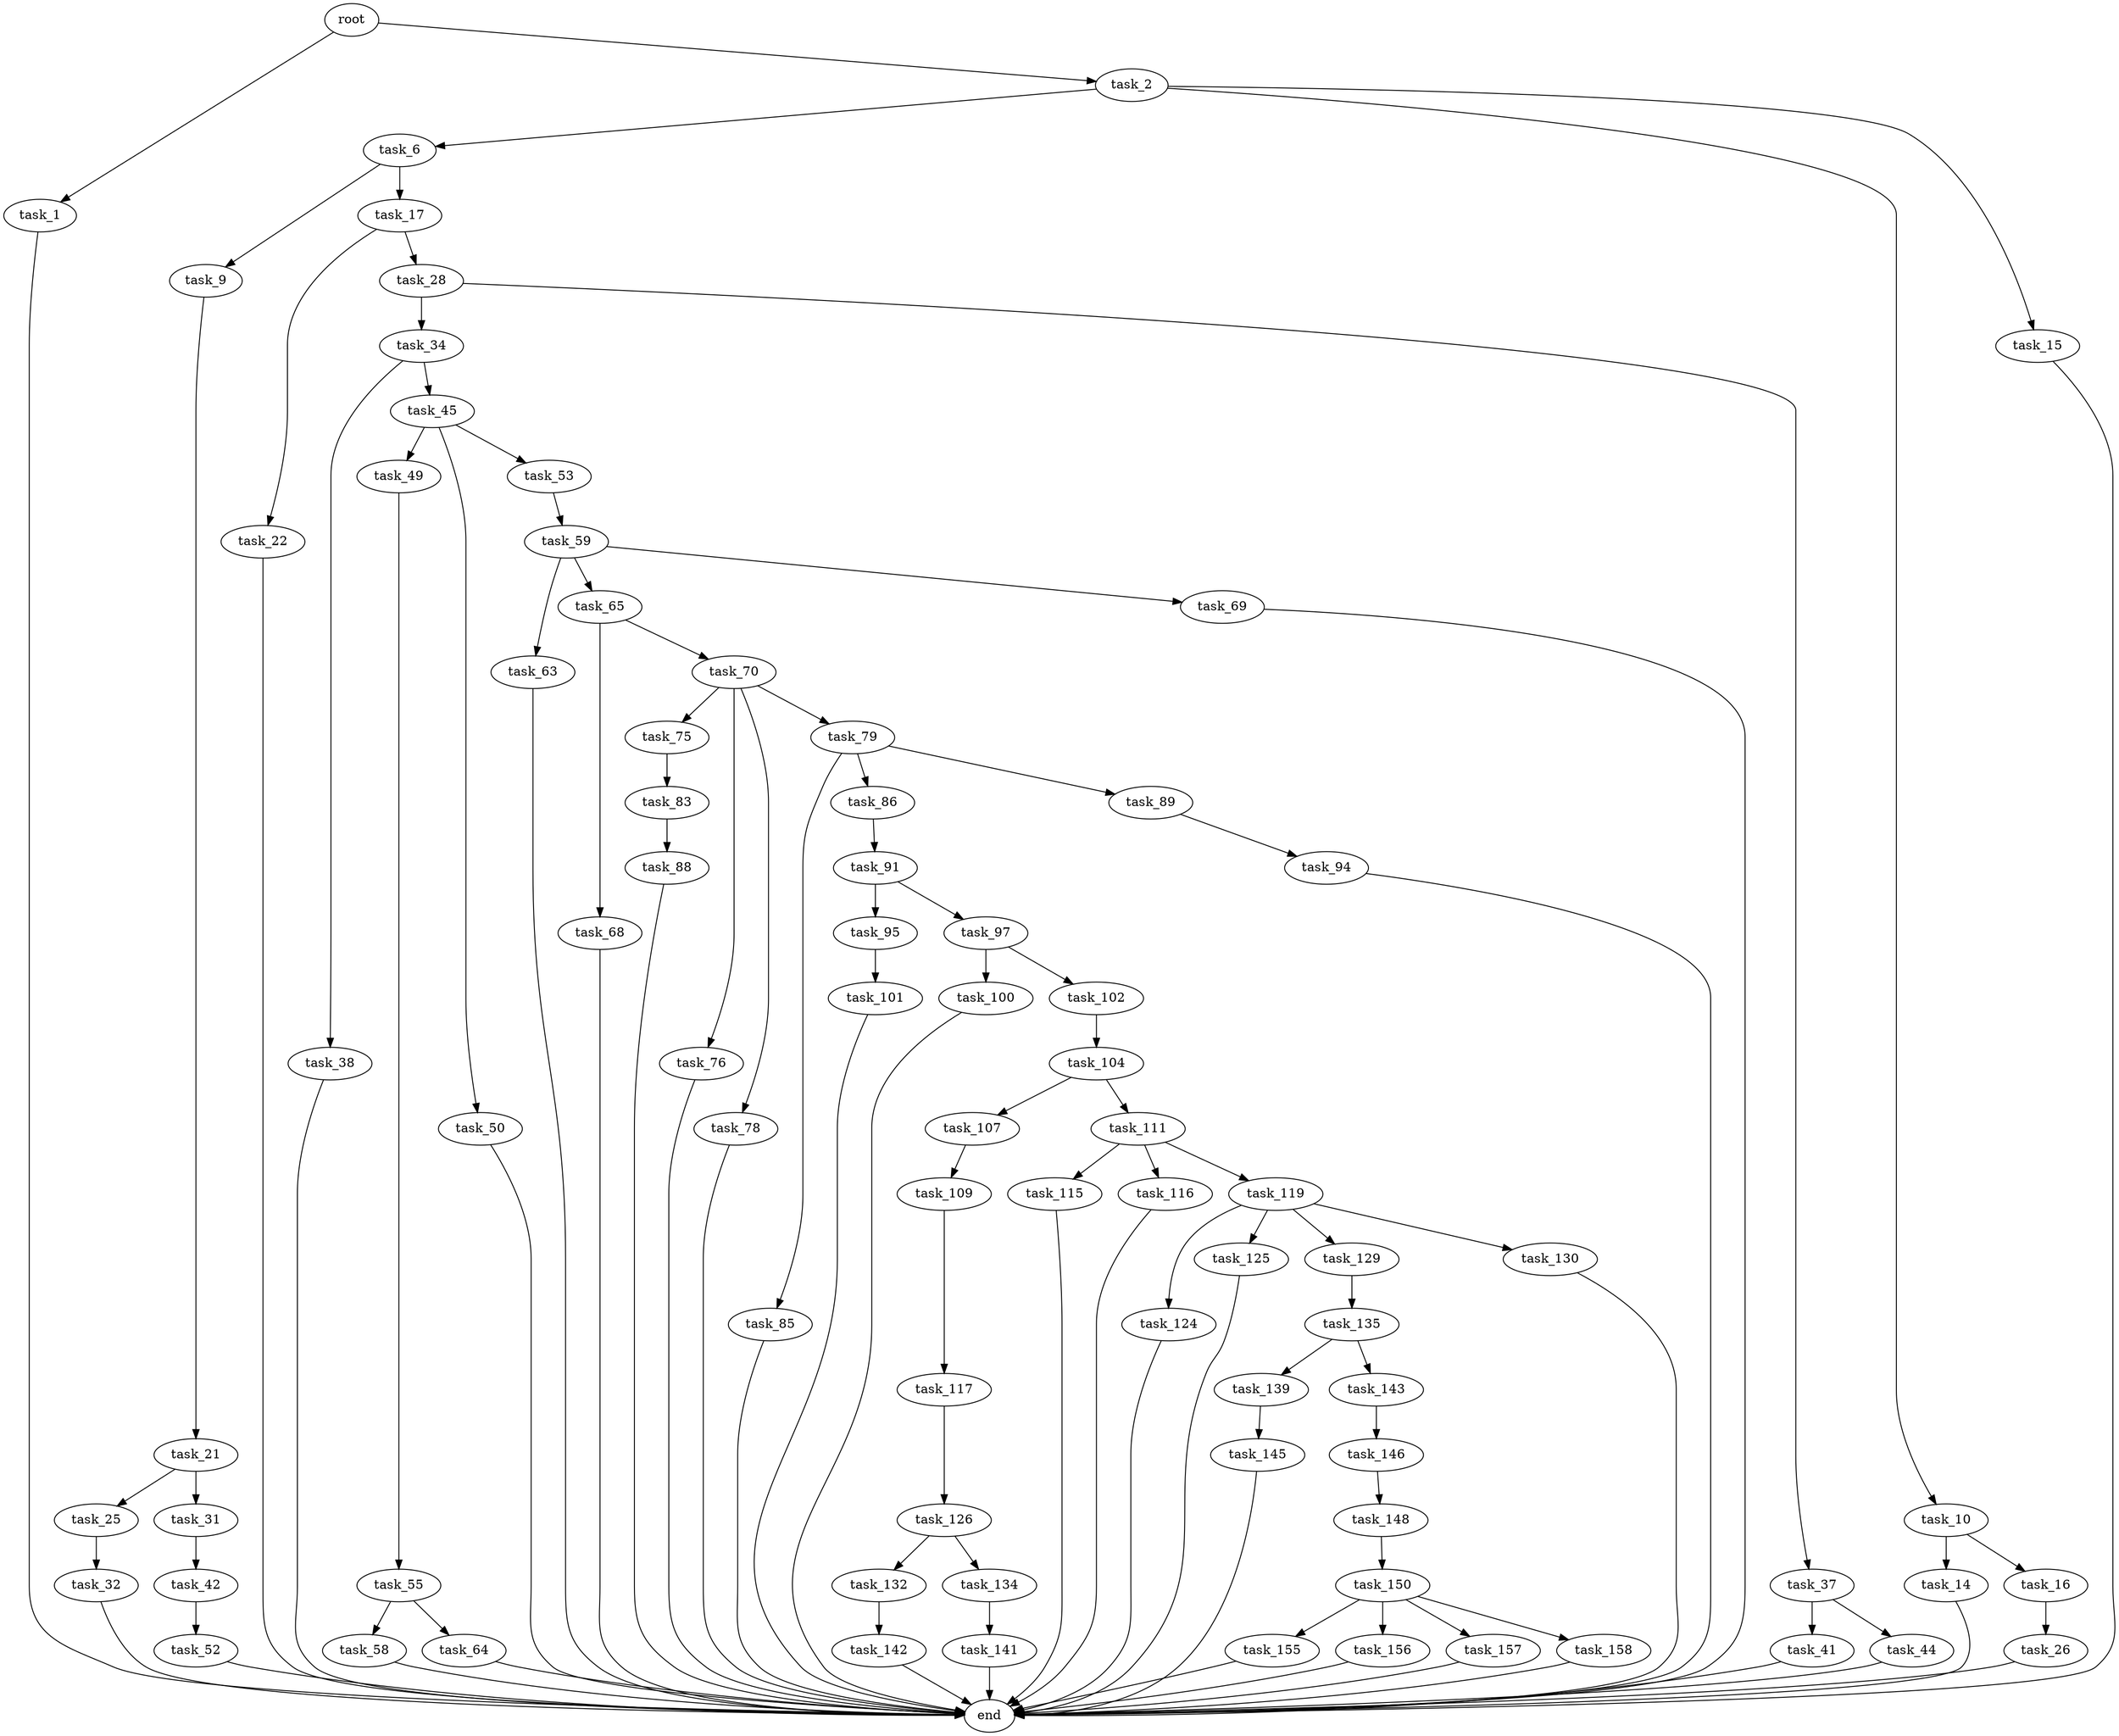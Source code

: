 digraph G {
  root [size="0.000000"];
  task_1 [size="35572317861.000000"];
  task_2 [size="109060685262.000000"];
  task_6 [size="782757789696.000000"];
  task_9 [size="28715820993.000000"];
  task_10 [size="32750759121.000000"];
  task_14 [size="1880653594.000000"];
  task_15 [size="286385268287.000000"];
  task_16 [size="3899863922.000000"];
  task_17 [size="200010637250.000000"];
  task_21 [size="68719476736.000000"];
  task_22 [size="231928233984.000000"];
  task_25 [size="27115650355.000000"];
  task_26 [size="26639996227.000000"];
  task_28 [size="1306487244291.000000"];
  task_31 [size="549755813888.000000"];
  task_32 [size="170939696676.000000"];
  task_34 [size="782757789696.000000"];
  task_37 [size="7491304051.000000"];
  task_38 [size="11053278922.000000"];
  task_41 [size="124604766077.000000"];
  task_42 [size="5609431623.000000"];
  task_44 [size="368293445632.000000"];
  task_45 [size="1856309818.000000"];
  task_49 [size="1152818622.000000"];
  task_50 [size="903744141.000000"];
  task_52 [size="1835850475.000000"];
  task_53 [size="549755813888.000000"];
  task_55 [size="230324246110.000000"];
  task_58 [size="8589934592.000000"];
  task_59 [size="902975183.000000"];
  task_63 [size="2980050197.000000"];
  task_64 [size="40774962079.000000"];
  task_65 [size="28991029248.000000"];
  task_68 [size="68719476736.000000"];
  task_69 [size="226512351231.000000"];
  task_70 [size="853838093020.000000"];
  task_75 [size="8589934592.000000"];
  task_76 [size="13000665593.000000"];
  task_78 [size="19584628807.000000"];
  task_79 [size="1073741824000.000000"];
  task_83 [size="507037427739.000000"];
  task_85 [size="8589934592.000000"];
  task_86 [size="231928233984.000000"];
  task_88 [size="6638050440.000000"];
  task_89 [size="9668879831.000000"];
  task_91 [size="41600997501.000000"];
  task_94 [size="1073741824000.000000"];
  task_95 [size="305997375877.000000"];
  task_97 [size="379775604710.000000"];
  task_100 [size="805181757499.000000"];
  task_101 [size="368293445632.000000"];
  task_102 [size="5962407917.000000"];
  task_104 [size="64584575879.000000"];
  task_107 [size="68719476736.000000"];
  task_109 [size="134217728000.000000"];
  task_111 [size="1073741824000.000000"];
  task_115 [size="203482404081.000000"];
  task_116 [size="134217728000.000000"];
  task_117 [size="24907548510.000000"];
  task_119 [size="9325971083.000000"];
  task_124 [size="231928233984.000000"];
  task_125 [size="287059542763.000000"];
  task_126 [size="782757789696.000000"];
  task_129 [size="333832593354.000000"];
  task_130 [size="6901510444.000000"];
  task_132 [size="549755813888.000000"];
  task_134 [size="4472232818.000000"];
  task_135 [size="39959401605.000000"];
  task_139 [size="466107936587.000000"];
  task_141 [size="26550437244.000000"];
  task_142 [size="405252710826.000000"];
  task_143 [size="124755215477.000000"];
  task_145 [size="1619454113.000000"];
  task_146 [size="2089539876.000000"];
  task_148 [size="274018904277.000000"];
  task_150 [size="5075873001.000000"];
  task_155 [size="107825812500.000000"];
  task_156 [size="20802604085.000000"];
  task_157 [size="77068100544.000000"];
  task_158 [size="852353407817.000000"];
  end [size="0.000000"];

  root -> task_1 [size="1.000000"];
  root -> task_2 [size="1.000000"];
  task_1 -> end [size="1.000000"];
  task_2 -> task_6 [size="75497472.000000"];
  task_2 -> task_10 [size="75497472.000000"];
  task_2 -> task_15 [size="75497472.000000"];
  task_6 -> task_9 [size="679477248.000000"];
  task_6 -> task_17 [size="679477248.000000"];
  task_9 -> task_21 [size="838860800.000000"];
  task_10 -> task_14 [size="679477248.000000"];
  task_10 -> task_16 [size="679477248.000000"];
  task_14 -> end [size="1.000000"];
  task_15 -> end [size="1.000000"];
  task_16 -> task_26 [size="134217728.000000"];
  task_17 -> task_22 [size="134217728.000000"];
  task_17 -> task_28 [size="134217728.000000"];
  task_21 -> task_25 [size="134217728.000000"];
  task_21 -> task_31 [size="134217728.000000"];
  task_22 -> end [size="1.000000"];
  task_25 -> task_32 [size="679477248.000000"];
  task_26 -> end [size="1.000000"];
  task_28 -> task_34 [size="838860800.000000"];
  task_28 -> task_37 [size="838860800.000000"];
  task_31 -> task_42 [size="536870912.000000"];
  task_32 -> end [size="1.000000"];
  task_34 -> task_38 [size="679477248.000000"];
  task_34 -> task_45 [size="679477248.000000"];
  task_37 -> task_41 [size="536870912.000000"];
  task_37 -> task_44 [size="536870912.000000"];
  task_38 -> end [size="1.000000"];
  task_41 -> end [size="1.000000"];
  task_42 -> task_52 [size="301989888.000000"];
  task_44 -> end [size="1.000000"];
  task_45 -> task_49 [size="33554432.000000"];
  task_45 -> task_50 [size="33554432.000000"];
  task_45 -> task_53 [size="33554432.000000"];
  task_49 -> task_55 [size="75497472.000000"];
  task_50 -> end [size="1.000000"];
  task_52 -> end [size="1.000000"];
  task_53 -> task_59 [size="536870912.000000"];
  task_55 -> task_58 [size="209715200.000000"];
  task_55 -> task_64 [size="209715200.000000"];
  task_58 -> end [size="1.000000"];
  task_59 -> task_63 [size="33554432.000000"];
  task_59 -> task_65 [size="33554432.000000"];
  task_59 -> task_69 [size="33554432.000000"];
  task_63 -> end [size="1.000000"];
  task_64 -> end [size="1.000000"];
  task_65 -> task_68 [size="75497472.000000"];
  task_65 -> task_70 [size="75497472.000000"];
  task_68 -> end [size="1.000000"];
  task_69 -> end [size="1.000000"];
  task_70 -> task_75 [size="679477248.000000"];
  task_70 -> task_76 [size="679477248.000000"];
  task_70 -> task_78 [size="679477248.000000"];
  task_70 -> task_79 [size="679477248.000000"];
  task_75 -> task_83 [size="33554432.000000"];
  task_76 -> end [size="1.000000"];
  task_78 -> end [size="1.000000"];
  task_79 -> task_85 [size="838860800.000000"];
  task_79 -> task_86 [size="838860800.000000"];
  task_79 -> task_89 [size="838860800.000000"];
  task_83 -> task_88 [size="411041792.000000"];
  task_85 -> end [size="1.000000"];
  task_86 -> task_91 [size="301989888.000000"];
  task_88 -> end [size="1.000000"];
  task_89 -> task_94 [size="411041792.000000"];
  task_91 -> task_95 [size="679477248.000000"];
  task_91 -> task_97 [size="679477248.000000"];
  task_94 -> end [size="1.000000"];
  task_95 -> task_101 [size="301989888.000000"];
  task_97 -> task_100 [size="411041792.000000"];
  task_97 -> task_102 [size="411041792.000000"];
  task_100 -> end [size="1.000000"];
  task_101 -> end [size="1.000000"];
  task_102 -> task_104 [size="134217728.000000"];
  task_104 -> task_107 [size="134217728.000000"];
  task_104 -> task_111 [size="134217728.000000"];
  task_107 -> task_109 [size="134217728.000000"];
  task_109 -> task_117 [size="209715200.000000"];
  task_111 -> task_115 [size="838860800.000000"];
  task_111 -> task_116 [size="838860800.000000"];
  task_111 -> task_119 [size="838860800.000000"];
  task_115 -> end [size="1.000000"];
  task_116 -> end [size="1.000000"];
  task_117 -> task_126 [size="838860800.000000"];
  task_119 -> task_124 [size="536870912.000000"];
  task_119 -> task_125 [size="536870912.000000"];
  task_119 -> task_129 [size="536870912.000000"];
  task_119 -> task_130 [size="536870912.000000"];
  task_124 -> end [size="1.000000"];
  task_125 -> end [size="1.000000"];
  task_126 -> task_132 [size="679477248.000000"];
  task_126 -> task_134 [size="679477248.000000"];
  task_129 -> task_135 [size="301989888.000000"];
  task_130 -> end [size="1.000000"];
  task_132 -> task_142 [size="536870912.000000"];
  task_134 -> task_141 [size="75497472.000000"];
  task_135 -> task_139 [size="679477248.000000"];
  task_135 -> task_143 [size="679477248.000000"];
  task_139 -> task_145 [size="679477248.000000"];
  task_141 -> end [size="1.000000"];
  task_142 -> end [size="1.000000"];
  task_143 -> task_146 [size="411041792.000000"];
  task_145 -> end [size="1.000000"];
  task_146 -> task_148 [size="33554432.000000"];
  task_148 -> task_150 [size="679477248.000000"];
  task_150 -> task_155 [size="134217728.000000"];
  task_150 -> task_156 [size="134217728.000000"];
  task_150 -> task_157 [size="134217728.000000"];
  task_150 -> task_158 [size="134217728.000000"];
  task_155 -> end [size="1.000000"];
  task_156 -> end [size="1.000000"];
  task_157 -> end [size="1.000000"];
  task_158 -> end [size="1.000000"];
}
